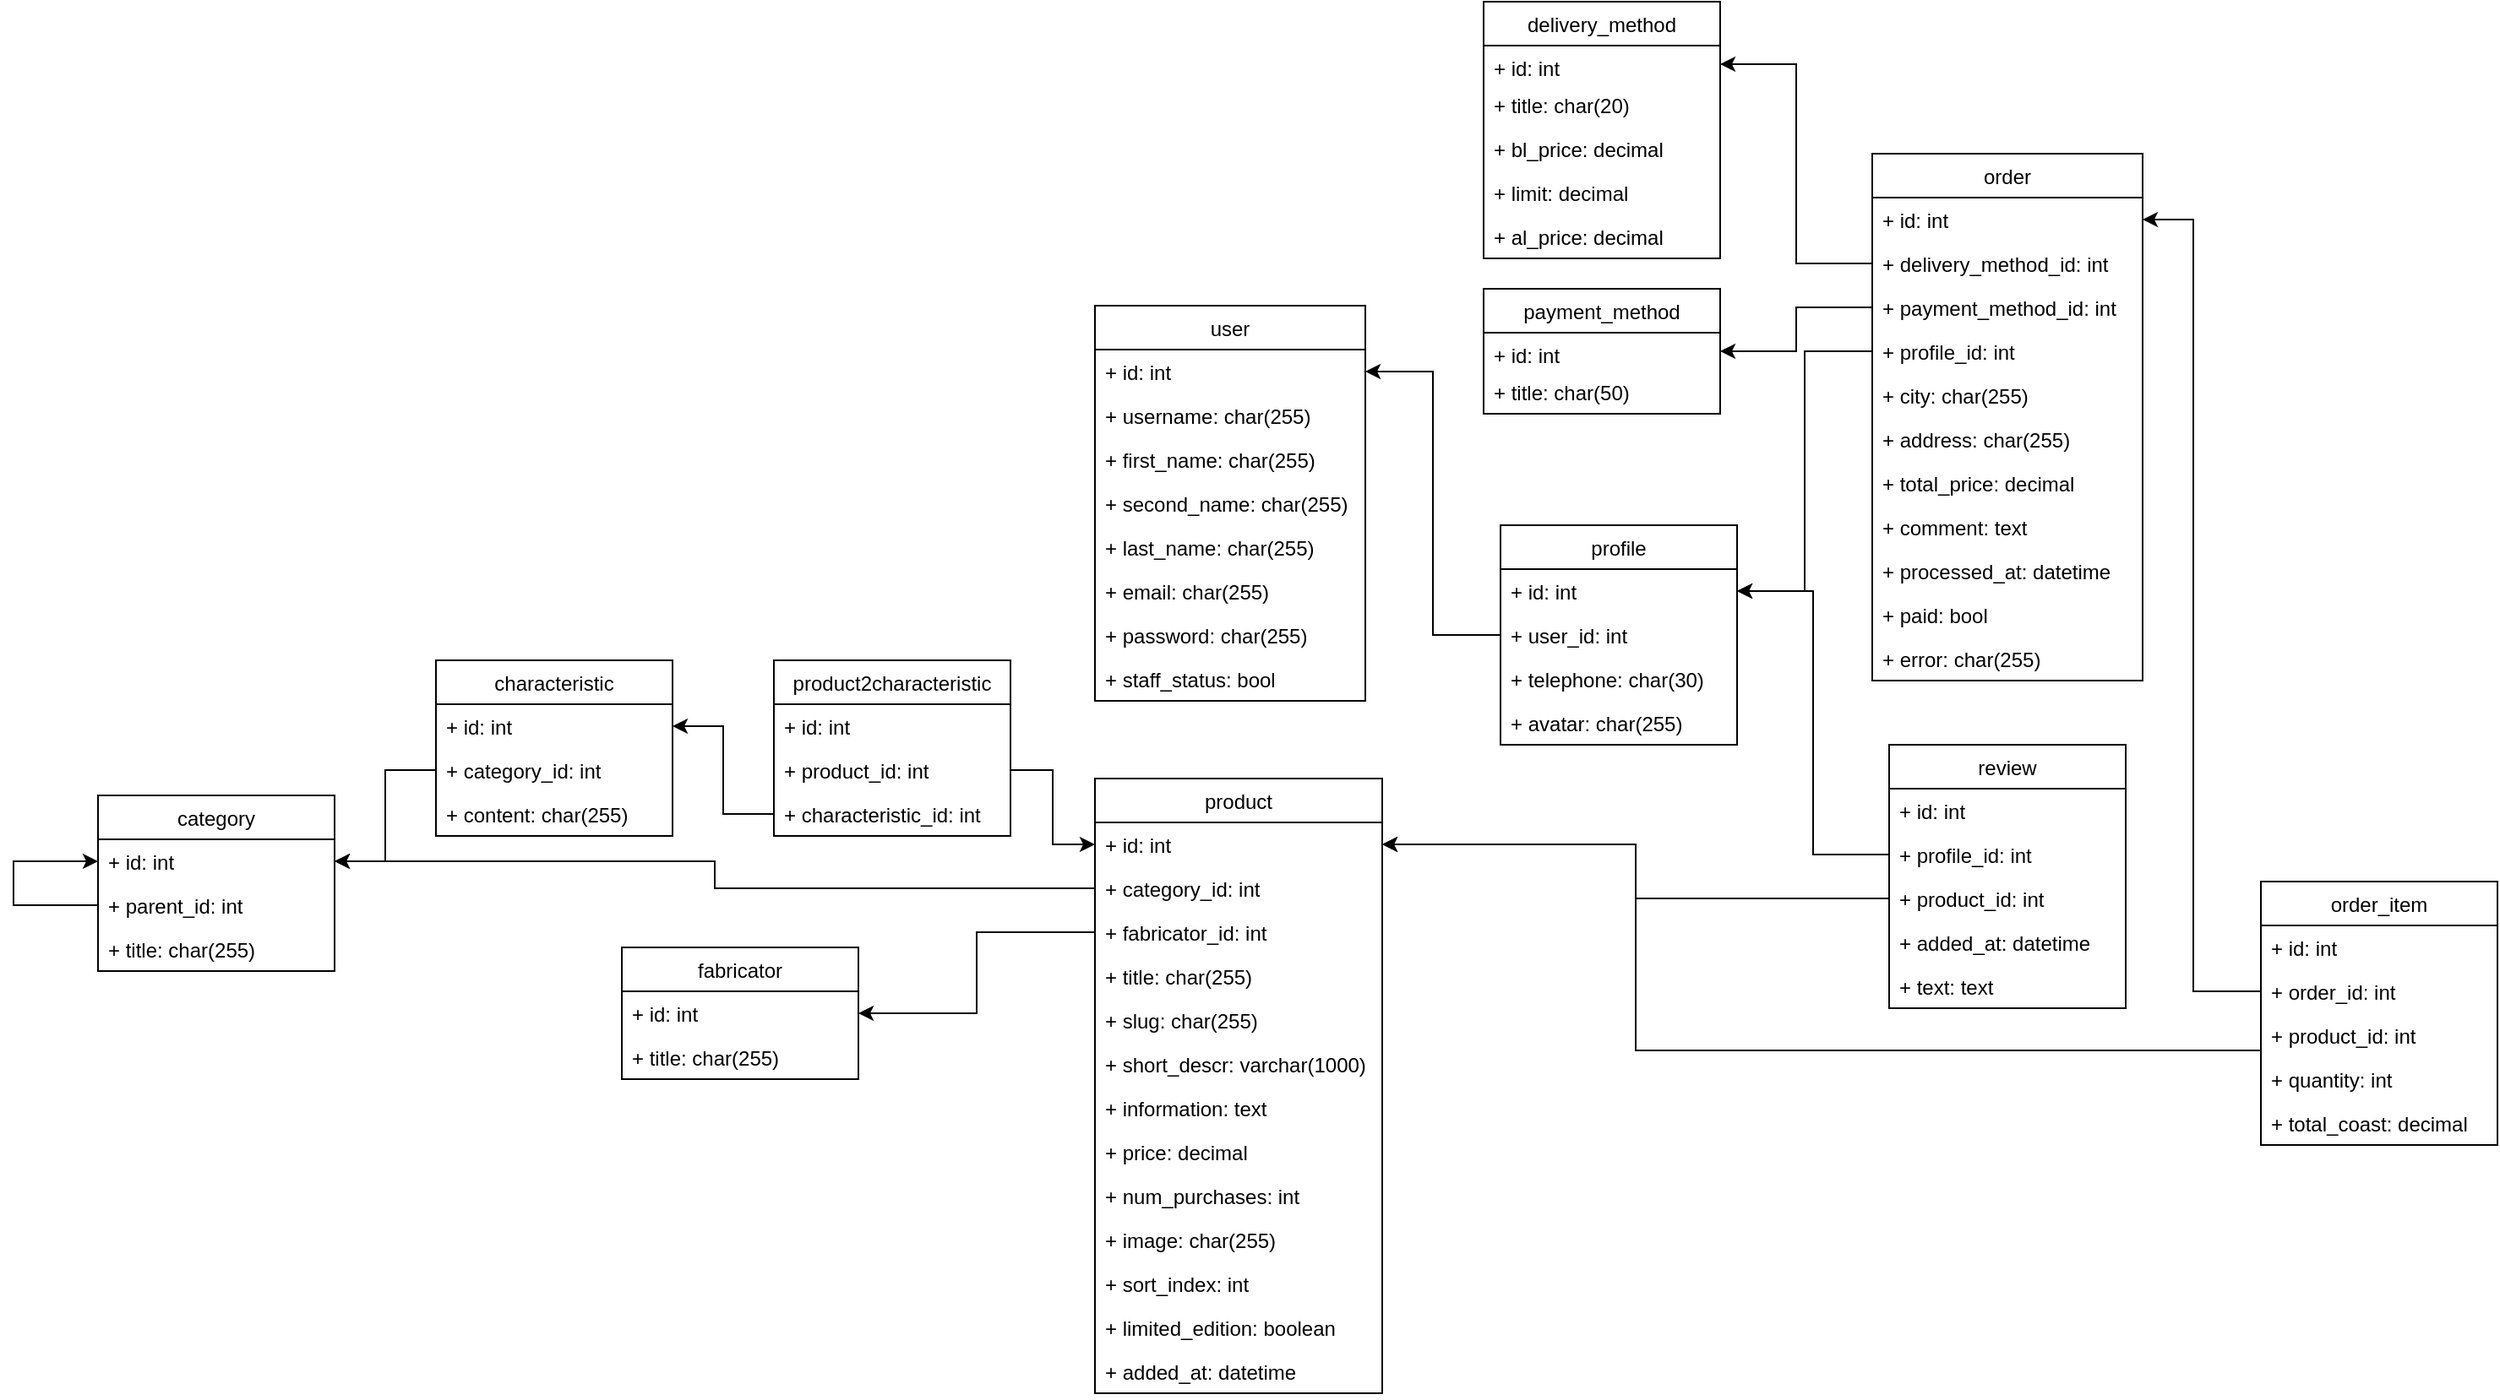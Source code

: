 <mxfile version="20.3.0" type="device"><diagram id="qHs585OkdpDFpSg2Ezk7" name="Страница 1"><mxGraphModel dx="1422" dy="716" grid="1" gridSize="10" guides="1" tooltips="1" connect="1" arrows="1" fold="1" page="1" pageScale="1" pageWidth="1654" pageHeight="1169" math="0" shadow="0"><root><mxCell id="0"/><mxCell id="1" parent="0"/><mxCell id="wRGGjY1_JGKf1fACFcZo-34" value="" style="edgeStyle=orthogonalEdgeStyle;rounded=0;orthogonalLoop=1;jettySize=auto;html=1;exitX=0;exitY=0.5;exitDx=0;exitDy=0;entryX=1;entryY=0.5;entryDx=0;entryDy=0;" parent="1" source="lO3_j-Yty8w72ZuO6QMW-11" target="wRGGjY1_JGKf1fACFcZo-20" edge="1"><mxGeometry relative="1" as="geometry"><mxPoint x="660" y="713" as="targetPoint"/></mxGeometry></mxCell><mxCell id="wRGGjY1_JGKf1fACFcZo-39" value="" style="edgeStyle=orthogonalEdgeStyle;rounded=0;orthogonalLoop=1;jettySize=auto;html=1;entryX=1;entryY=0.5;entryDx=0;entryDy=0;exitX=0;exitY=0.5;exitDx=0;exitDy=0;" parent="1" source="lO3_j-Yty8w72ZuO6QMW-14" target="wRGGjY1_JGKf1fACFcZo-36" edge="1"><mxGeometry relative="1" as="geometry"><mxPoint x="660" y="699" as="targetPoint"/></mxGeometry></mxCell><mxCell id="lO3_j-Yty8w72ZuO6QMW-9" value="product" style="swimlane;fontStyle=0;childLayout=stackLayout;horizontal=1;startSize=26;fillColor=none;horizontalStack=0;resizeParent=1;resizeParentMax=0;resizeLast=0;collapsible=1;marginBottom=0;" parent="1" vertex="1"><mxGeometry x="740" y="530" width="170" height="364" as="geometry"><mxRectangle x="330" y="380" width="100" height="30" as="alternateBounds"/></mxGeometry></mxCell><mxCell id="lO3_j-Yty8w72ZuO6QMW-10" value="+ id: int" style="text;strokeColor=none;fillColor=none;align=left;verticalAlign=top;spacingLeft=4;spacingRight=4;overflow=hidden;rotatable=0;points=[[0,0.5],[1,0.5]];portConstraint=eastwest;" parent="lO3_j-Yty8w72ZuO6QMW-9" vertex="1"><mxGeometry y="26" width="170" height="26" as="geometry"/></mxCell><mxCell id="lO3_j-Yty8w72ZuO6QMW-11" value="+ category_id: int" style="text;strokeColor=none;fillColor=none;align=left;verticalAlign=top;spacingLeft=4;spacingRight=4;overflow=hidden;rotatable=0;points=[[0,0.5],[1,0.5]];portConstraint=eastwest;" parent="lO3_j-Yty8w72ZuO6QMW-9" vertex="1"><mxGeometry y="52" width="170" height="26" as="geometry"/></mxCell><mxCell id="lO3_j-Yty8w72ZuO6QMW-14" value="+ fabricator_id: int" style="text;strokeColor=none;fillColor=none;align=left;verticalAlign=top;spacingLeft=4;spacingRight=4;overflow=hidden;rotatable=0;points=[[0,0.5],[1,0.5]];portConstraint=eastwest;" parent="lO3_j-Yty8w72ZuO6QMW-9" vertex="1"><mxGeometry y="78" width="170" height="26" as="geometry"/></mxCell><mxCell id="lO3_j-Yty8w72ZuO6QMW-15" value="+ title: char(255)" style="text;strokeColor=none;fillColor=none;align=left;verticalAlign=top;spacingLeft=4;spacingRight=4;overflow=hidden;rotatable=0;points=[[0,0.5],[1,0.5]];portConstraint=eastwest;" parent="lO3_j-Yty8w72ZuO6QMW-9" vertex="1"><mxGeometry y="104" width="170" height="26" as="geometry"/></mxCell><mxCell id="89phqrbkTSMSjtgLhRQC-1" value="+ slug: char(255)" style="text;strokeColor=none;fillColor=none;align=left;verticalAlign=top;spacingLeft=4;spacingRight=4;overflow=hidden;rotatable=0;points=[[0,0.5],[1,0.5]];portConstraint=eastwest;" parent="lO3_j-Yty8w72ZuO6QMW-9" vertex="1"><mxGeometry y="130" width="170" height="26" as="geometry"/></mxCell><mxCell id="lO3_j-Yty8w72ZuO6QMW-13" value="+ short_descr: varchar(1000)" style="text;strokeColor=none;fillColor=none;align=left;verticalAlign=top;spacingLeft=4;spacingRight=4;overflow=hidden;rotatable=0;points=[[0,0.5],[1,0.5]];portConstraint=eastwest;" parent="lO3_j-Yty8w72ZuO6QMW-9" vertex="1"><mxGeometry y="156" width="170" height="26" as="geometry"/></mxCell><mxCell id="wRGGjY1_JGKf1fACFcZo-1" value="+ information: text" style="text;strokeColor=none;fillColor=none;align=left;verticalAlign=top;spacingLeft=4;spacingRight=4;overflow=hidden;rotatable=0;points=[[0,0.5],[1,0.5]];portConstraint=eastwest;" parent="lO3_j-Yty8w72ZuO6QMW-9" vertex="1"><mxGeometry y="182" width="170" height="26" as="geometry"/></mxCell><mxCell id="wRGGjY1_JGKf1fACFcZo-2" value="+ price: decimal" style="text;strokeColor=none;fillColor=none;align=left;verticalAlign=top;spacingLeft=4;spacingRight=4;overflow=hidden;rotatable=0;points=[[0,0.5],[1,0.5]];portConstraint=eastwest;" parent="lO3_j-Yty8w72ZuO6QMW-9" vertex="1"><mxGeometry y="208" width="170" height="26" as="geometry"/></mxCell><mxCell id="wRGGjY1_JGKf1fACFcZo-3" value="+ num_purchases: int" style="text;strokeColor=none;fillColor=none;align=left;verticalAlign=top;spacingLeft=4;spacingRight=4;overflow=hidden;rotatable=0;points=[[0,0.5],[1,0.5]];portConstraint=eastwest;" parent="lO3_j-Yty8w72ZuO6QMW-9" vertex="1"><mxGeometry y="234" width="170" height="26" as="geometry"/></mxCell><mxCell id="wRGGjY1_JGKf1fACFcZo-4" value="+ image: char(255)" style="text;strokeColor=none;fillColor=none;align=left;verticalAlign=top;spacingLeft=4;spacingRight=4;overflow=hidden;rotatable=0;points=[[0,0.5],[1,0.5]];portConstraint=eastwest;" parent="lO3_j-Yty8w72ZuO6QMW-9" vertex="1"><mxGeometry y="260" width="170" height="26" as="geometry"/></mxCell><mxCell id="wRGGjY1_JGKf1fACFcZo-5" value="+ sort_index: int" style="text;strokeColor=none;fillColor=none;align=left;verticalAlign=top;spacingLeft=4;spacingRight=4;overflow=hidden;rotatable=0;points=[[0,0.5],[1,0.5]];portConstraint=eastwest;" parent="lO3_j-Yty8w72ZuO6QMW-9" vertex="1"><mxGeometry y="286" width="170" height="26" as="geometry"/></mxCell><mxCell id="wRGGjY1_JGKf1fACFcZo-6" value="+ limited_edition: boolean" style="text;strokeColor=none;fillColor=none;align=left;verticalAlign=top;spacingLeft=4;spacingRight=4;overflow=hidden;rotatable=0;points=[[0,0.5],[1,0.5]];portConstraint=eastwest;" parent="lO3_j-Yty8w72ZuO6QMW-9" vertex="1"><mxGeometry y="312" width="170" height="26" as="geometry"/></mxCell><mxCell id="wRGGjY1_JGKf1fACFcZo-7" value="+ added_at: datetime" style="text;strokeColor=none;fillColor=none;align=left;verticalAlign=top;spacingLeft=4;spacingRight=4;overflow=hidden;rotatable=0;points=[[0,0.5],[1,0.5]];portConstraint=eastwest;" parent="lO3_j-Yty8w72ZuO6QMW-9" vertex="1"><mxGeometry y="338" width="170" height="26" as="geometry"/></mxCell><mxCell id="wRGGjY1_JGKf1fACFcZo-8" value="product2characteristic" style="swimlane;fontStyle=0;childLayout=stackLayout;horizontal=1;startSize=26;fillColor=none;horizontalStack=0;resizeParent=1;resizeParentMax=0;resizeLast=0;collapsible=1;marginBottom=0;" parent="1" vertex="1"><mxGeometry x="550" y="460" width="140" height="104" as="geometry"/></mxCell><mxCell id="wRGGjY1_JGKf1fACFcZo-9" value="+ id: int" style="text;strokeColor=none;fillColor=none;align=left;verticalAlign=top;spacingLeft=4;spacingRight=4;overflow=hidden;rotatable=0;points=[[0,0.5],[1,0.5]];portConstraint=eastwest;" parent="wRGGjY1_JGKf1fACFcZo-8" vertex="1"><mxGeometry y="26" width="140" height="26" as="geometry"/></mxCell><mxCell id="wRGGjY1_JGKf1fACFcZo-10" value="+ product_id: int" style="text;strokeColor=none;fillColor=none;align=left;verticalAlign=top;spacingLeft=4;spacingRight=4;overflow=hidden;rotatable=0;points=[[0,0.5],[1,0.5]];portConstraint=eastwest;" parent="wRGGjY1_JGKf1fACFcZo-8" vertex="1"><mxGeometry y="52" width="140" height="26" as="geometry"/></mxCell><mxCell id="wRGGjY1_JGKf1fACFcZo-11" value="+ characteristic_id: int" style="text;strokeColor=none;fillColor=none;align=left;verticalAlign=top;spacingLeft=4;spacingRight=4;overflow=hidden;rotatable=0;points=[[0,0.5],[1,0.5]];portConstraint=eastwest;" parent="wRGGjY1_JGKf1fACFcZo-8" vertex="1"><mxGeometry y="78" width="140" height="26" as="geometry"/></mxCell><mxCell id="wRGGjY1_JGKf1fACFcZo-12" value="" style="edgeStyle=orthogonalEdgeStyle;rounded=0;orthogonalLoop=1;jettySize=auto;html=1;entryX=0;entryY=0.5;entryDx=0;entryDy=0;" parent="1" source="wRGGjY1_JGKf1fACFcZo-10" target="lO3_j-Yty8w72ZuO6QMW-10" edge="1"><mxGeometry relative="1" as="geometry"/></mxCell><mxCell id="wRGGjY1_JGKf1fACFcZo-13" value="characteristic" style="swimlane;fontStyle=0;childLayout=stackLayout;horizontal=1;startSize=26;fillColor=none;horizontalStack=0;resizeParent=1;resizeParentMax=0;resizeLast=0;collapsible=1;marginBottom=0;" parent="1" vertex="1"><mxGeometry x="350" y="460" width="140" height="104" as="geometry"/></mxCell><mxCell id="wRGGjY1_JGKf1fACFcZo-14" value="+ id: int" style="text;strokeColor=none;fillColor=none;align=left;verticalAlign=top;spacingLeft=4;spacingRight=4;overflow=hidden;rotatable=0;points=[[0,0.5],[1,0.5]];portConstraint=eastwest;" parent="wRGGjY1_JGKf1fACFcZo-13" vertex="1"><mxGeometry y="26" width="140" height="26" as="geometry"/></mxCell><mxCell id="wRGGjY1_JGKf1fACFcZo-15" value="+ category_id: int" style="text;strokeColor=none;fillColor=none;align=left;verticalAlign=top;spacingLeft=4;spacingRight=4;overflow=hidden;rotatable=0;points=[[0,0.5],[1,0.5]];portConstraint=eastwest;" parent="wRGGjY1_JGKf1fACFcZo-13" vertex="1"><mxGeometry y="52" width="140" height="26" as="geometry"/></mxCell><mxCell id="wRGGjY1_JGKf1fACFcZo-16" value="+ content: char(255)" style="text;strokeColor=none;fillColor=none;align=left;verticalAlign=top;spacingLeft=4;spacingRight=4;overflow=hidden;rotatable=0;points=[[0,0.5],[1,0.5]];portConstraint=eastwest;" parent="wRGGjY1_JGKf1fACFcZo-13" vertex="1"><mxGeometry y="78" width="140" height="26" as="geometry"/></mxCell><mxCell id="wRGGjY1_JGKf1fACFcZo-18" value="" style="edgeStyle=orthogonalEdgeStyle;rounded=0;orthogonalLoop=1;jettySize=auto;html=1;entryX=1;entryY=0.5;entryDx=0;entryDy=0;" parent="1" source="wRGGjY1_JGKf1fACFcZo-11" target="wRGGjY1_JGKf1fACFcZo-14" edge="1"><mxGeometry relative="1" as="geometry"/></mxCell><mxCell id="wRGGjY1_JGKf1fACFcZo-19" value="category" style="swimlane;fontStyle=0;childLayout=stackLayout;horizontal=1;startSize=26;fillColor=none;horizontalStack=0;resizeParent=1;resizeParentMax=0;resizeLast=0;collapsible=1;marginBottom=0;" parent="1" vertex="1"><mxGeometry x="150" y="540" width="140" height="104" as="geometry"/></mxCell><mxCell id="wRGGjY1_JGKf1fACFcZo-20" value="+ id: int" style="text;strokeColor=none;fillColor=none;align=left;verticalAlign=top;spacingLeft=4;spacingRight=4;overflow=hidden;rotatable=0;points=[[0,0.5],[1,0.5]];portConstraint=eastwest;" parent="wRGGjY1_JGKf1fACFcZo-19" vertex="1"><mxGeometry y="26" width="140" height="26" as="geometry"/></mxCell><mxCell id="wRGGjY1_JGKf1fACFcZo-28" value="+ parent_id: int" style="text;strokeColor=none;fillColor=none;align=left;verticalAlign=top;spacingLeft=4;spacingRight=4;overflow=hidden;rotatable=0;points=[[0,0.5],[1,0.5]];portConstraint=eastwest;" parent="wRGGjY1_JGKf1fACFcZo-19" vertex="1"><mxGeometry y="52" width="140" height="26" as="geometry"/></mxCell><mxCell id="wRGGjY1_JGKf1fACFcZo-22" value="+ title: char(255)" style="text;strokeColor=none;fillColor=none;align=left;verticalAlign=top;spacingLeft=4;spacingRight=4;overflow=hidden;rotatable=0;points=[[0,0.5],[1,0.5]];portConstraint=eastwest;" parent="wRGGjY1_JGKf1fACFcZo-19" vertex="1"><mxGeometry y="78" width="140" height="26" as="geometry"/></mxCell><mxCell id="wRGGjY1_JGKf1fACFcZo-33" value="" style="edgeStyle=orthogonalEdgeStyle;rounded=0;orthogonalLoop=1;jettySize=auto;html=1;exitX=0;exitY=0.5;exitDx=0;exitDy=0;entryX=0;entryY=0.5;entryDx=0;entryDy=0;" parent="wRGGjY1_JGKf1fACFcZo-19" source="wRGGjY1_JGKf1fACFcZo-28" target="wRGGjY1_JGKf1fACFcZo-20" edge="1"><mxGeometry relative="1" as="geometry"><mxPoint x="-80" y="52" as="targetPoint"/><Array as="points"><mxPoint x="-50" y="65"/><mxPoint x="-50" y="39"/></Array></mxGeometry></mxCell><mxCell id="wRGGjY1_JGKf1fACFcZo-24" value="" style="edgeStyle=orthogonalEdgeStyle;rounded=0;orthogonalLoop=1;jettySize=auto;html=1;entryX=1;entryY=0.5;entryDx=0;entryDy=0;" parent="1" source="wRGGjY1_JGKf1fACFcZo-15" target="wRGGjY1_JGKf1fACFcZo-20" edge="1"><mxGeometry relative="1" as="geometry"/></mxCell><mxCell id="wRGGjY1_JGKf1fACFcZo-35" value="fabricator" style="swimlane;fontStyle=0;childLayout=stackLayout;horizontal=1;startSize=26;fillColor=none;horizontalStack=0;resizeParent=1;resizeParentMax=0;resizeLast=0;collapsible=1;marginBottom=0;" parent="1" vertex="1"><mxGeometry x="460" y="630" width="140" height="78" as="geometry"/></mxCell><mxCell id="wRGGjY1_JGKf1fACFcZo-36" value="+ id: int" style="text;strokeColor=none;fillColor=none;align=left;verticalAlign=top;spacingLeft=4;spacingRight=4;overflow=hidden;rotatable=0;points=[[0,0.5],[1,0.5]];portConstraint=eastwest;" parent="wRGGjY1_JGKf1fACFcZo-35" vertex="1"><mxGeometry y="26" width="140" height="26" as="geometry"/></mxCell><mxCell id="wRGGjY1_JGKf1fACFcZo-37" value="+ title: char(255)" style="text;strokeColor=none;fillColor=none;align=left;verticalAlign=top;spacingLeft=4;spacingRight=4;overflow=hidden;rotatable=0;points=[[0,0.5],[1,0.5]];portConstraint=eastwest;" parent="wRGGjY1_JGKf1fACFcZo-35" vertex="1"><mxGeometry y="52" width="140" height="26" as="geometry"/></mxCell><mxCell id="wRGGjY1_JGKf1fACFcZo-45" value="user" style="swimlane;fontStyle=0;childLayout=stackLayout;horizontal=1;startSize=26;fillColor=none;horizontalStack=0;resizeParent=1;resizeParentMax=0;resizeLast=0;collapsible=1;marginBottom=0;" parent="1" vertex="1"><mxGeometry x="740" y="250" width="160" height="234" as="geometry"/></mxCell><mxCell id="wRGGjY1_JGKf1fACFcZo-46" value="+ id: int" style="text;strokeColor=none;fillColor=none;align=left;verticalAlign=top;spacingLeft=4;spacingRight=4;overflow=hidden;rotatable=0;points=[[0,0.5],[1,0.5]];portConstraint=eastwest;" parent="wRGGjY1_JGKf1fACFcZo-45" vertex="1"><mxGeometry y="26" width="160" height="26" as="geometry"/></mxCell><mxCell id="wRGGjY1_JGKf1fACFcZo-47" value="+ username: char(255)" style="text;strokeColor=none;fillColor=none;align=left;verticalAlign=top;spacingLeft=4;spacingRight=4;overflow=hidden;rotatable=0;points=[[0,0.5],[1,0.5]];portConstraint=eastwest;" parent="wRGGjY1_JGKf1fACFcZo-45" vertex="1"><mxGeometry y="52" width="160" height="26" as="geometry"/></mxCell><mxCell id="wRGGjY1_JGKf1fACFcZo-48" value="+ first_name: char(255)" style="text;strokeColor=none;fillColor=none;align=left;verticalAlign=top;spacingLeft=4;spacingRight=4;overflow=hidden;rotatable=0;points=[[0,0.5],[1,0.5]];portConstraint=eastwest;" parent="wRGGjY1_JGKf1fACFcZo-45" vertex="1"><mxGeometry y="78" width="160" height="26" as="geometry"/></mxCell><mxCell id="wRGGjY1_JGKf1fACFcZo-49" value="+ second_name: char(255)" style="text;strokeColor=none;fillColor=none;align=left;verticalAlign=top;spacingLeft=4;spacingRight=4;overflow=hidden;rotatable=0;points=[[0,0.5],[1,0.5]];portConstraint=eastwest;" parent="wRGGjY1_JGKf1fACFcZo-45" vertex="1"><mxGeometry y="104" width="160" height="26" as="geometry"/></mxCell><mxCell id="wRGGjY1_JGKf1fACFcZo-50" value="+ last_name: char(255)" style="text;strokeColor=none;fillColor=none;align=left;verticalAlign=top;spacingLeft=4;spacingRight=4;overflow=hidden;rotatable=0;points=[[0,0.5],[1,0.5]];portConstraint=eastwest;" parent="wRGGjY1_JGKf1fACFcZo-45" vertex="1"><mxGeometry y="130" width="160" height="26" as="geometry"/></mxCell><mxCell id="wRGGjY1_JGKf1fACFcZo-51" value="+ email: char(255)" style="text;strokeColor=none;fillColor=none;align=left;verticalAlign=top;spacingLeft=4;spacingRight=4;overflow=hidden;rotatable=0;points=[[0,0.5],[1,0.5]];portConstraint=eastwest;" parent="wRGGjY1_JGKf1fACFcZo-45" vertex="1"><mxGeometry y="156" width="160" height="26" as="geometry"/></mxCell><mxCell id="wRGGjY1_JGKf1fACFcZo-52" value="+ password: char(255)" style="text;strokeColor=none;fillColor=none;align=left;verticalAlign=top;spacingLeft=4;spacingRight=4;overflow=hidden;rotatable=0;points=[[0,0.5],[1,0.5]];portConstraint=eastwest;" parent="wRGGjY1_JGKf1fACFcZo-45" vertex="1"><mxGeometry y="182" width="160" height="26" as="geometry"/></mxCell><mxCell id="ZzyUq5TIJ_QnbcG2YCSR-3" value="+ staff_status: bool" style="text;strokeColor=none;fillColor=none;align=left;verticalAlign=top;spacingLeft=4;spacingRight=4;overflow=hidden;rotatable=0;points=[[0,0.5],[1,0.5]];portConstraint=eastwest;" parent="wRGGjY1_JGKf1fACFcZo-45" vertex="1"><mxGeometry y="208" width="160" height="26" as="geometry"/></mxCell><mxCell id="wRGGjY1_JGKf1fACFcZo-57" value="" style="edgeStyle=orthogonalEdgeStyle;rounded=0;orthogonalLoop=1;jettySize=auto;html=1;entryX=1;entryY=0.5;entryDx=0;entryDy=0;exitX=0;exitY=0.5;exitDx=0;exitDy=0;" parent="1" source="wRGGjY1_JGKf1fACFcZo-55" target="wRGGjY1_JGKf1fACFcZo-46" edge="1"><mxGeometry relative="1" as="geometry"><mxPoint x="990" y="352" as="targetPoint"/></mxGeometry></mxCell><mxCell id="wRGGjY1_JGKf1fACFcZo-53" value="profile" style="swimlane;fontStyle=0;childLayout=stackLayout;horizontal=1;startSize=26;fillColor=none;horizontalStack=0;resizeParent=1;resizeParentMax=0;resizeLast=0;collapsible=1;marginBottom=0;" parent="1" vertex="1"><mxGeometry x="980" y="380" width="140" height="130" as="geometry"/></mxCell><mxCell id="wRGGjY1_JGKf1fACFcZo-54" value="+ id: int" style="text;strokeColor=none;fillColor=none;align=left;verticalAlign=top;spacingLeft=4;spacingRight=4;overflow=hidden;rotatable=0;points=[[0,0.5],[1,0.5]];portConstraint=eastwest;" parent="wRGGjY1_JGKf1fACFcZo-53" vertex="1"><mxGeometry y="26" width="140" height="26" as="geometry"/></mxCell><mxCell id="wRGGjY1_JGKf1fACFcZo-55" value="+ user_id: int" style="text;strokeColor=none;fillColor=none;align=left;verticalAlign=top;spacingLeft=4;spacingRight=4;overflow=hidden;rotatable=0;points=[[0,0.5],[1,0.5]];portConstraint=eastwest;" parent="wRGGjY1_JGKf1fACFcZo-53" vertex="1"><mxGeometry y="52" width="140" height="26" as="geometry"/></mxCell><mxCell id="wRGGjY1_JGKf1fACFcZo-56" value="+ telephone: char(30)" style="text;strokeColor=none;fillColor=none;align=left;verticalAlign=top;spacingLeft=4;spacingRight=4;overflow=hidden;rotatable=0;points=[[0,0.5],[1,0.5]];portConstraint=eastwest;" parent="wRGGjY1_JGKf1fACFcZo-53" vertex="1"><mxGeometry y="78" width="140" height="26" as="geometry"/></mxCell><mxCell id="wRGGjY1_JGKf1fACFcZo-58" value="+ avatar: char(255)" style="text;strokeColor=none;fillColor=none;align=left;verticalAlign=top;spacingLeft=4;spacingRight=4;overflow=hidden;rotatable=0;points=[[0,0.5],[1,0.5]];portConstraint=eastwest;" parent="wRGGjY1_JGKf1fACFcZo-53" vertex="1"><mxGeometry y="104" width="140" height="26" as="geometry"/></mxCell><mxCell id="wRGGjY1_JGKf1fACFcZo-67" value="" style="edgeStyle=orthogonalEdgeStyle;rounded=0;orthogonalLoop=1;jettySize=auto;html=1;entryX=1;entryY=0.5;entryDx=0;entryDy=0;exitX=0;exitY=0.5;exitDx=0;exitDy=0;" parent="1" source="wRGGjY1_JGKf1fACFcZo-61" target="wRGGjY1_JGKf1fACFcZo-54" edge="1"><mxGeometry relative="1" as="geometry"><mxPoint x="1270" y="278" as="targetPoint"/></mxGeometry></mxCell><mxCell id="wRGGjY1_JGKf1fACFcZo-68" value="" style="edgeStyle=orthogonalEdgeStyle;rounded=0;orthogonalLoop=1;jettySize=auto;html=1;entryX=1;entryY=0.5;entryDx=0;entryDy=0;exitX=0;exitY=0.5;exitDx=0;exitDy=0;" parent="1" source="wRGGjY1_JGKf1fACFcZo-62" target="lO3_j-Yty8w72ZuO6QMW-10" edge="1"><mxGeometry relative="1" as="geometry"><mxPoint x="1260" y="408" as="targetPoint"/></mxGeometry></mxCell><mxCell id="wRGGjY1_JGKf1fACFcZo-59" value="review" style="swimlane;fontStyle=0;childLayout=stackLayout;horizontal=1;startSize=26;fillColor=none;horizontalStack=0;resizeParent=1;resizeParentMax=0;resizeLast=0;collapsible=1;marginBottom=0;" parent="1" vertex="1"><mxGeometry x="1210" y="510" width="140" height="156" as="geometry"/></mxCell><mxCell id="wRGGjY1_JGKf1fACFcZo-60" value="+ id: int" style="text;strokeColor=none;fillColor=none;align=left;verticalAlign=top;spacingLeft=4;spacingRight=4;overflow=hidden;rotatable=0;points=[[0,0.5],[1,0.5]];portConstraint=eastwest;" parent="wRGGjY1_JGKf1fACFcZo-59" vertex="1"><mxGeometry y="26" width="140" height="26" as="geometry"/></mxCell><mxCell id="wRGGjY1_JGKf1fACFcZo-61" value="+ profile_id: int" style="text;strokeColor=none;fillColor=none;align=left;verticalAlign=top;spacingLeft=4;spacingRight=4;overflow=hidden;rotatable=0;points=[[0,0.5],[1,0.5]];portConstraint=eastwest;" parent="wRGGjY1_JGKf1fACFcZo-59" vertex="1"><mxGeometry y="52" width="140" height="26" as="geometry"/></mxCell><mxCell id="wRGGjY1_JGKf1fACFcZo-62" value="+ product_id: int" style="text;strokeColor=none;fillColor=none;align=left;verticalAlign=top;spacingLeft=4;spacingRight=4;overflow=hidden;rotatable=0;points=[[0,0.5],[1,0.5]];portConstraint=eastwest;" parent="wRGGjY1_JGKf1fACFcZo-59" vertex="1"><mxGeometry y="78" width="140" height="26" as="geometry"/></mxCell><mxCell id="wRGGjY1_JGKf1fACFcZo-65" value="+ added_at: datetime" style="text;strokeColor=none;fillColor=none;align=left;verticalAlign=top;spacingLeft=4;spacingRight=4;overflow=hidden;rotatable=0;points=[[0,0.5],[1,0.5]];portConstraint=eastwest;" parent="wRGGjY1_JGKf1fACFcZo-59" vertex="1"><mxGeometry y="104" width="140" height="26" as="geometry"/></mxCell><mxCell id="wRGGjY1_JGKf1fACFcZo-66" value="+ text: text" style="text;strokeColor=none;fillColor=none;align=left;verticalAlign=top;spacingLeft=4;spacingRight=4;overflow=hidden;rotatable=0;points=[[0,0.5],[1,0.5]];portConstraint=eastwest;" parent="wRGGjY1_JGKf1fACFcZo-59" vertex="1"><mxGeometry y="130" width="140" height="26" as="geometry"/></mxCell><mxCell id="wRGGjY1_JGKf1fACFcZo-73" value="" style="edgeStyle=orthogonalEdgeStyle;rounded=0;orthogonalLoop=1;jettySize=auto;html=1;entryX=1;entryY=0.5;entryDx=0;entryDy=0;exitX=0;exitY=0.5;exitDx=0;exitDy=0;" parent="1" source="wRGGjY1_JGKf1fACFcZo-71" target="wRGGjY1_JGKf1fACFcZo-54" edge="1"><mxGeometry relative="1" as="geometry"><mxPoint x="1090" y="550" as="targetPoint"/></mxGeometry></mxCell><mxCell id="wRGGjY1_JGKf1fACFcZo-69" value="order" style="swimlane;fontStyle=0;childLayout=stackLayout;horizontal=1;startSize=26;fillColor=none;horizontalStack=0;resizeParent=1;resizeParentMax=0;resizeLast=0;collapsible=1;marginBottom=0;" parent="1" vertex="1"><mxGeometry x="1200" y="160" width="160" height="312" as="geometry"/></mxCell><mxCell id="wRGGjY1_JGKf1fACFcZo-70" value="+ id: int" style="text;strokeColor=none;fillColor=none;align=left;verticalAlign=top;spacingLeft=4;spacingRight=4;overflow=hidden;rotatable=0;points=[[0,0.5],[1,0.5]];portConstraint=eastwest;" parent="wRGGjY1_JGKf1fACFcZo-69" vertex="1"><mxGeometry y="26" width="160" height="26" as="geometry"/></mxCell><mxCell id="wRGGjY1_JGKf1fACFcZo-76" value="+ delivery_method_id: int" style="text;strokeColor=none;fillColor=none;align=left;verticalAlign=top;spacingLeft=4;spacingRight=4;overflow=hidden;rotatable=0;points=[[0,0.5],[1,0.5]];portConstraint=eastwest;" parent="wRGGjY1_JGKf1fACFcZo-69" vertex="1"><mxGeometry y="52" width="160" height="26" as="geometry"/></mxCell><mxCell id="wRGGjY1_JGKf1fACFcZo-82" value="+ payment_method_id: int" style="text;strokeColor=none;fillColor=none;align=left;verticalAlign=top;spacingLeft=4;spacingRight=4;overflow=hidden;rotatable=0;points=[[0,0.5],[1,0.5]];portConstraint=eastwest;" parent="wRGGjY1_JGKf1fACFcZo-69" vertex="1"><mxGeometry y="78" width="160" height="26" as="geometry"/></mxCell><mxCell id="wRGGjY1_JGKf1fACFcZo-71" value="+ profile_id: int" style="text;strokeColor=none;fillColor=none;align=left;verticalAlign=top;spacingLeft=4;spacingRight=4;overflow=hidden;rotatable=0;points=[[0,0.5],[1,0.5]];portConstraint=eastwest;" parent="wRGGjY1_JGKf1fACFcZo-69" vertex="1"><mxGeometry y="104" width="160" height="26" as="geometry"/></mxCell><mxCell id="wRGGjY1_JGKf1fACFcZo-72" value="+ city: char(255)" style="text;strokeColor=none;fillColor=none;align=left;verticalAlign=top;spacingLeft=4;spacingRight=4;overflow=hidden;rotatable=0;points=[[0,0.5],[1,0.5]];portConstraint=eastwest;" parent="wRGGjY1_JGKf1fACFcZo-69" vertex="1"><mxGeometry y="130" width="160" height="26" as="geometry"/></mxCell><mxCell id="wRGGjY1_JGKf1fACFcZo-75" value="+ address: char(255)" style="text;strokeColor=none;fillColor=none;align=left;verticalAlign=top;spacingLeft=4;spacingRight=4;overflow=hidden;rotatable=0;points=[[0,0.5],[1,0.5]];portConstraint=eastwest;" parent="wRGGjY1_JGKf1fACFcZo-69" vertex="1"><mxGeometry y="156" width="160" height="26" as="geometry"/></mxCell><mxCell id="wRGGjY1_JGKf1fACFcZo-83" value="+ total_price: decimal" style="text;strokeColor=none;fillColor=none;align=left;verticalAlign=top;spacingLeft=4;spacingRight=4;overflow=hidden;rotatable=0;points=[[0,0.5],[1,0.5]];portConstraint=eastwest;" parent="wRGGjY1_JGKf1fACFcZo-69" vertex="1"><mxGeometry y="182" width="160" height="26" as="geometry"/></mxCell><mxCell id="wRGGjY1_JGKf1fACFcZo-84" value="+ comment: text" style="text;strokeColor=none;fillColor=none;align=left;verticalAlign=top;spacingLeft=4;spacingRight=4;overflow=hidden;rotatable=0;points=[[0,0.5],[1,0.5]];portConstraint=eastwest;" parent="wRGGjY1_JGKf1fACFcZo-69" vertex="1"><mxGeometry y="208" width="160" height="26" as="geometry"/></mxCell><mxCell id="wRGGjY1_JGKf1fACFcZo-112" value="+ processed_at: datetime" style="text;strokeColor=none;fillColor=none;align=left;verticalAlign=top;spacingLeft=4;spacingRight=4;overflow=hidden;rotatable=0;points=[[0,0.5],[1,0.5]];portConstraint=eastwest;" parent="wRGGjY1_JGKf1fACFcZo-69" vertex="1"><mxGeometry y="234" width="160" height="26" as="geometry"/></mxCell><mxCell id="wRGGjY1_JGKf1fACFcZo-111" value="+ paid: bool" style="text;strokeColor=none;fillColor=none;align=left;verticalAlign=top;spacingLeft=4;spacingRight=4;overflow=hidden;rotatable=0;points=[[0,0.5],[1,0.5]];portConstraint=eastwest;" parent="wRGGjY1_JGKf1fACFcZo-69" vertex="1"><mxGeometry y="260" width="160" height="26" as="geometry"/></mxCell><mxCell id="DSE30T3fGDO4BLQZDpmL-1" value="+ error: char(255)" style="text;strokeColor=none;fillColor=none;align=left;verticalAlign=top;spacingLeft=4;spacingRight=4;overflow=hidden;rotatable=0;points=[[0,0.5],[1,0.5]];portConstraint=eastwest;" parent="wRGGjY1_JGKf1fACFcZo-69" vertex="1"><mxGeometry y="286" width="160" height="26" as="geometry"/></mxCell><mxCell id="wRGGjY1_JGKf1fACFcZo-77" value="delivery_method" style="swimlane;fontStyle=0;childLayout=stackLayout;horizontal=1;startSize=26;fillColor=none;horizontalStack=0;resizeParent=1;resizeParentMax=0;resizeLast=0;collapsible=1;marginBottom=0;" parent="1" vertex="1"><mxGeometry x="970" y="70" width="140" height="152" as="geometry"><mxRectangle x="960" width="130" height="30" as="alternateBounds"/></mxGeometry></mxCell><mxCell id="wRGGjY1_JGKf1fACFcZo-78" value="+ id: int" style="text;strokeColor=none;fillColor=none;align=left;verticalAlign=top;spacingLeft=4;spacingRight=4;overflow=hidden;rotatable=0;points=[[0,0.5],[1,0.5]];portConstraint=eastwest;" parent="wRGGjY1_JGKf1fACFcZo-77" vertex="1"><mxGeometry y="26" width="140" height="22" as="geometry"/></mxCell><mxCell id="wRGGjY1_JGKf1fACFcZo-79" value="+ title: char(20)" style="text;strokeColor=none;fillColor=none;align=left;verticalAlign=top;spacingLeft=4;spacingRight=4;overflow=hidden;rotatable=0;points=[[0,0.5],[1,0.5]];portConstraint=eastwest;" parent="wRGGjY1_JGKf1fACFcZo-77" vertex="1"><mxGeometry y="48" width="140" height="26" as="geometry"/></mxCell><mxCell id="wRGGjY1_JGKf1fACFcZo-80" value="+ bl_price: decimal" style="text;strokeColor=none;fillColor=none;align=left;verticalAlign=top;spacingLeft=4;spacingRight=4;overflow=hidden;rotatable=0;points=[[0,0.5],[1,0.5]];portConstraint=eastwest;" parent="wRGGjY1_JGKf1fACFcZo-77" vertex="1"><mxGeometry y="74" width="140" height="26" as="geometry"/></mxCell><mxCell id="wRGGjY1_JGKf1fACFcZo-96" value="+ limit: decimal" style="text;strokeColor=none;fillColor=none;align=left;verticalAlign=top;spacingLeft=4;spacingRight=4;overflow=hidden;rotatable=0;points=[[0,0.5],[1,0.5]];portConstraint=eastwest;" parent="wRGGjY1_JGKf1fACFcZo-77" vertex="1"><mxGeometry y="100" width="140" height="26" as="geometry"/></mxCell><mxCell id="wRGGjY1_JGKf1fACFcZo-98" value="+ al_price: decimal" style="text;strokeColor=none;fillColor=none;align=left;verticalAlign=top;spacingLeft=4;spacingRight=4;overflow=hidden;rotatable=0;points=[[0,0.5],[1,0.5]];portConstraint=eastwest;" parent="wRGGjY1_JGKf1fACFcZo-77" vertex="1"><mxGeometry y="126" width="140" height="26" as="geometry"/></mxCell><mxCell id="wRGGjY1_JGKf1fACFcZo-81" value="" style="edgeStyle=orthogonalEdgeStyle;rounded=0;orthogonalLoop=1;jettySize=auto;html=1;" parent="1" source="wRGGjY1_JGKf1fACFcZo-76" target="wRGGjY1_JGKf1fACFcZo-78" edge="1"><mxGeometry relative="1" as="geometry"/></mxCell><mxCell id="wRGGjY1_JGKf1fACFcZo-105" value="" style="edgeStyle=orthogonalEdgeStyle;rounded=0;orthogonalLoop=1;jettySize=auto;html=1;entryX=1;entryY=0.5;entryDx=0;entryDy=0;exitX=0;exitY=0.5;exitDx=0;exitDy=0;" parent="1" source="wRGGjY1_JGKf1fACFcZo-103" target="lO3_j-Yty8w72ZuO6QMW-10" edge="1"><mxGeometry relative="1" as="geometry"><Array as="points"><mxPoint x="1060" y="691"/><mxPoint x="1060" y="569"/></Array></mxGeometry></mxCell><mxCell id="wRGGjY1_JGKf1fACFcZo-109" value="" style="edgeStyle=orthogonalEdgeStyle;rounded=0;orthogonalLoop=1;jettySize=auto;html=1;entryX=1;entryY=0.5;entryDx=0;entryDy=0;exitX=0;exitY=0.5;exitDx=0;exitDy=0;" parent="1" source="wRGGjY1_JGKf1fACFcZo-102" target="wRGGjY1_JGKf1fACFcZo-70" edge="1"><mxGeometry relative="1" as="geometry"><mxPoint x="1420" y="755" as="targetPoint"/><Array as="points"><mxPoint x="1390" y="656"/><mxPoint x="1390" y="199"/></Array></mxGeometry></mxCell><mxCell id="wRGGjY1_JGKf1fACFcZo-100" value="order_item" style="swimlane;fontStyle=0;childLayout=stackLayout;horizontal=1;startSize=26;fillColor=none;horizontalStack=0;resizeParent=1;resizeParentMax=0;resizeLast=0;collapsible=1;marginBottom=0;" parent="1" vertex="1"><mxGeometry x="1430" y="591" width="140" height="156" as="geometry"/></mxCell><mxCell id="wRGGjY1_JGKf1fACFcZo-101" value="+ id: int" style="text;strokeColor=none;fillColor=none;align=left;verticalAlign=top;spacingLeft=4;spacingRight=4;overflow=hidden;rotatable=0;points=[[0,0.5],[1,0.5]];portConstraint=eastwest;" parent="wRGGjY1_JGKf1fACFcZo-100" vertex="1"><mxGeometry y="26" width="140" height="26" as="geometry"/></mxCell><mxCell id="wRGGjY1_JGKf1fACFcZo-102" value="+ order_id: int" style="text;strokeColor=none;fillColor=none;align=left;verticalAlign=top;spacingLeft=4;spacingRight=4;overflow=hidden;rotatable=0;points=[[0,0.5],[1,0.5]];portConstraint=eastwest;" parent="wRGGjY1_JGKf1fACFcZo-100" vertex="1"><mxGeometry y="52" width="140" height="26" as="geometry"/></mxCell><mxCell id="wRGGjY1_JGKf1fACFcZo-103" value="+ product_id: int" style="text;strokeColor=none;fillColor=none;align=left;verticalAlign=top;spacingLeft=4;spacingRight=4;overflow=hidden;rotatable=0;points=[[0,0.5],[1,0.5]];portConstraint=eastwest;" parent="wRGGjY1_JGKf1fACFcZo-100" vertex="1"><mxGeometry y="78" width="140" height="26" as="geometry"/></mxCell><mxCell id="wRGGjY1_JGKf1fACFcZo-107" value="+ quantity: int" style="text;strokeColor=none;fillColor=none;align=left;verticalAlign=top;spacingLeft=4;spacingRight=4;overflow=hidden;rotatable=0;points=[[0,0.5],[1,0.5]];portConstraint=eastwest;" parent="wRGGjY1_JGKf1fACFcZo-100" vertex="1"><mxGeometry y="104" width="140" height="26" as="geometry"/></mxCell><mxCell id="wRGGjY1_JGKf1fACFcZo-110" value="+ total_coast: decimal" style="text;strokeColor=none;fillColor=none;align=left;verticalAlign=top;spacingLeft=4;spacingRight=4;overflow=hidden;rotatable=0;points=[[0,0.5],[1,0.5]];portConstraint=eastwest;" parent="wRGGjY1_JGKf1fACFcZo-100" vertex="1"><mxGeometry y="130" width="140" height="26" as="geometry"/></mxCell><mxCell id="02h9gUIw9VXFgLQNEnSM-5" value="" style="edgeStyle=orthogonalEdgeStyle;rounded=0;orthogonalLoop=1;jettySize=auto;html=1;entryX=1;entryY=0.5;entryDx=0;entryDy=0;" parent="1" source="wRGGjY1_JGKf1fACFcZo-82" target="02h9gUIw9VXFgLQNEnSM-2" edge="1"><mxGeometry relative="1" as="geometry"/></mxCell><mxCell id="02h9gUIw9VXFgLQNEnSM-1" value="payment_method" style="swimlane;fontStyle=0;childLayout=stackLayout;horizontal=1;startSize=26;fillColor=none;horizontalStack=0;resizeParent=1;resizeParentMax=0;resizeLast=0;collapsible=1;marginBottom=0;" parent="1" vertex="1"><mxGeometry x="970" y="240" width="140" height="74" as="geometry"/></mxCell><mxCell id="02h9gUIw9VXFgLQNEnSM-2" value="+ id: int" style="text;strokeColor=none;fillColor=none;align=left;verticalAlign=top;spacingLeft=4;spacingRight=4;overflow=hidden;rotatable=0;points=[[0,0.5],[1,0.5]];portConstraint=eastwest;" parent="02h9gUIw9VXFgLQNEnSM-1" vertex="1"><mxGeometry y="26" width="140" height="22" as="geometry"/></mxCell><mxCell id="02h9gUIw9VXFgLQNEnSM-3" value="+ title: char(50)" style="text;strokeColor=none;fillColor=none;align=left;verticalAlign=top;spacingLeft=4;spacingRight=4;overflow=hidden;rotatable=0;points=[[0,0.5],[1,0.5]];portConstraint=eastwest;" parent="02h9gUIw9VXFgLQNEnSM-1" vertex="1"><mxGeometry y="48" width="140" height="26" as="geometry"/></mxCell></root></mxGraphModel></diagram></mxfile>